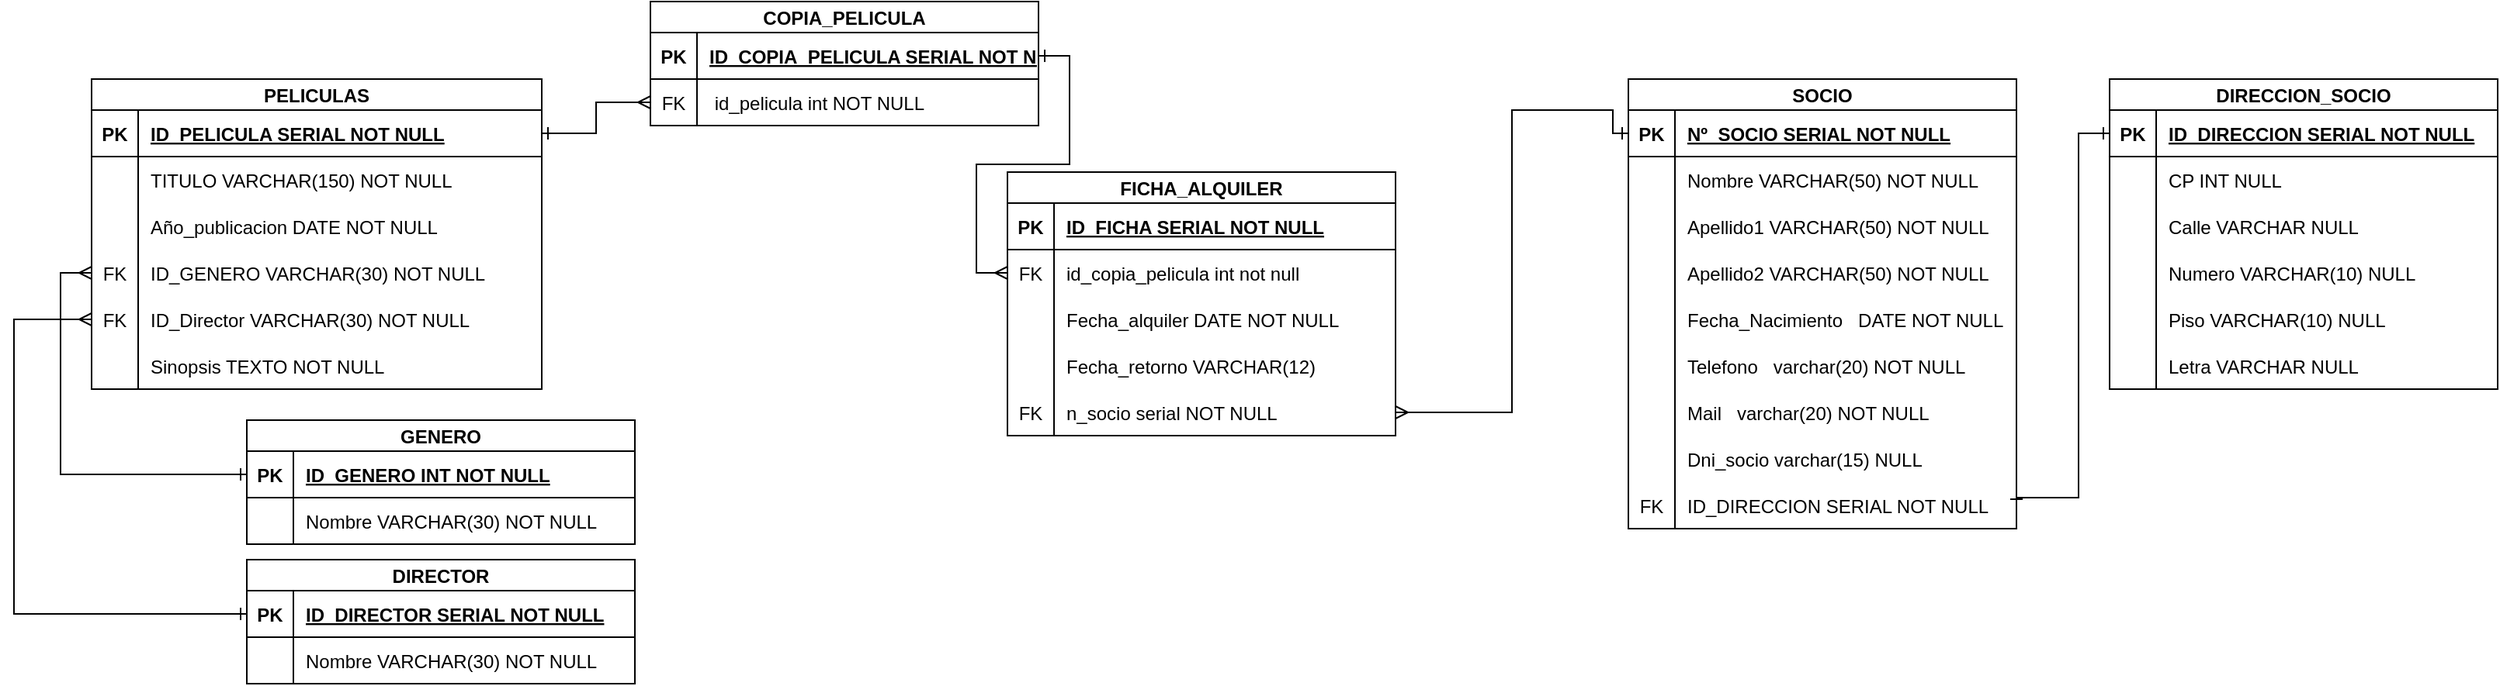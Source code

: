 <mxfile version="24.2.0" type="device">
  <diagram name="Página-1" id="nRKNhN-l7J-Yxzo5NDrR">
    <mxGraphModel dx="2585" dy="816" grid="1" gridSize="10" guides="1" tooltips="1" connect="1" arrows="1" fold="1" page="1" pageScale="1" pageWidth="827" pageHeight="1169" math="0" shadow="0">
      <root>
        <mxCell id="0" />
        <mxCell id="1" parent="0" />
        <mxCell id="-IZNyfN-gYyE6oGZiEiT-1" value="SOCIO" style="shape=table;startSize=20;container=1;collapsible=1;childLayout=tableLayout;fixedRows=1;rowLines=0;fontStyle=1;align=center;resizeLast=1;" parent="1" vertex="1">
          <mxGeometry x="280" y="170" width="250" height="290" as="geometry">
            <mxRectangle x="450" y="360" width="90" height="30" as="alternateBounds" />
          </mxGeometry>
        </mxCell>
        <mxCell id="-IZNyfN-gYyE6oGZiEiT-2" value="" style="shape=partialRectangle;collapsible=0;dropTarget=0;pointerEvents=0;fillColor=none;points=[[0,0.5],[1,0.5]];portConstraint=eastwest;top=0;left=0;right=0;bottom=1;" parent="-IZNyfN-gYyE6oGZiEiT-1" vertex="1">
          <mxGeometry y="20" width="250" height="30" as="geometry" />
        </mxCell>
        <mxCell id="-IZNyfN-gYyE6oGZiEiT-3" value="PK" style="shape=partialRectangle;overflow=hidden;connectable=0;fillColor=none;top=0;left=0;bottom=0;right=0;fontStyle=1;" parent="-IZNyfN-gYyE6oGZiEiT-2" vertex="1">
          <mxGeometry width="30" height="30" as="geometry">
            <mxRectangle width="30" height="30" as="alternateBounds" />
          </mxGeometry>
        </mxCell>
        <mxCell id="-IZNyfN-gYyE6oGZiEiT-4" value="Nº_SOCIO SERIAL NOT NULL" style="shape=partialRectangle;overflow=hidden;connectable=0;fillColor=none;top=0;left=0;bottom=0;right=0;align=left;spacingLeft=6;fontStyle=5;" parent="-IZNyfN-gYyE6oGZiEiT-2" vertex="1">
          <mxGeometry x="30" width="220" height="30" as="geometry">
            <mxRectangle width="220" height="30" as="alternateBounds" />
          </mxGeometry>
        </mxCell>
        <mxCell id="-IZNyfN-gYyE6oGZiEiT-5" value="" style="shape=partialRectangle;collapsible=0;dropTarget=0;pointerEvents=0;fillColor=none;points=[[0,0.5],[1,0.5]];portConstraint=eastwest;top=0;left=0;right=0;bottom=0;" parent="-IZNyfN-gYyE6oGZiEiT-1" vertex="1">
          <mxGeometry y="50" width="250" height="30" as="geometry" />
        </mxCell>
        <mxCell id="-IZNyfN-gYyE6oGZiEiT-6" value="" style="shape=partialRectangle;overflow=hidden;connectable=0;fillColor=none;top=0;left=0;bottom=0;right=0;" parent="-IZNyfN-gYyE6oGZiEiT-5" vertex="1">
          <mxGeometry width="30" height="30" as="geometry">
            <mxRectangle width="30" height="30" as="alternateBounds" />
          </mxGeometry>
        </mxCell>
        <mxCell id="-IZNyfN-gYyE6oGZiEiT-7" value="Nombre VARCHAR(50) NOT NULL" style="shape=partialRectangle;overflow=hidden;connectable=0;fillColor=none;top=0;left=0;bottom=0;right=0;align=left;spacingLeft=6;" parent="-IZNyfN-gYyE6oGZiEiT-5" vertex="1">
          <mxGeometry x="30" width="220" height="30" as="geometry">
            <mxRectangle width="220" height="30" as="alternateBounds" />
          </mxGeometry>
        </mxCell>
        <mxCell id="-IZNyfN-gYyE6oGZiEiT-30" value="" style="shape=partialRectangle;collapsible=0;dropTarget=0;pointerEvents=0;fillColor=none;points=[[0,0.5],[1,0.5]];portConstraint=eastwest;top=0;left=0;right=0;bottom=0;" parent="-IZNyfN-gYyE6oGZiEiT-1" vertex="1">
          <mxGeometry y="80" width="250" height="30" as="geometry" />
        </mxCell>
        <mxCell id="-IZNyfN-gYyE6oGZiEiT-31" value="" style="shape=partialRectangle;overflow=hidden;connectable=0;fillColor=none;top=0;left=0;bottom=0;right=0;" parent="-IZNyfN-gYyE6oGZiEiT-30" vertex="1">
          <mxGeometry width="30" height="30" as="geometry">
            <mxRectangle width="30" height="30" as="alternateBounds" />
          </mxGeometry>
        </mxCell>
        <mxCell id="-IZNyfN-gYyE6oGZiEiT-32" value="Apellido1 VARCHAR(50) NOT NULL" style="shape=partialRectangle;overflow=hidden;connectable=0;fillColor=none;top=0;left=0;bottom=0;right=0;align=left;spacingLeft=6;" parent="-IZNyfN-gYyE6oGZiEiT-30" vertex="1">
          <mxGeometry x="30" width="220" height="30" as="geometry">
            <mxRectangle width="220" height="30" as="alternateBounds" />
          </mxGeometry>
        </mxCell>
        <mxCell id="-IZNyfN-gYyE6oGZiEiT-34" value="" style="shape=partialRectangle;collapsible=0;dropTarget=0;pointerEvents=0;fillColor=none;points=[[0,0.5],[1,0.5]];portConstraint=eastwest;top=0;left=0;right=0;bottom=0;" parent="-IZNyfN-gYyE6oGZiEiT-1" vertex="1">
          <mxGeometry y="110" width="250" height="30" as="geometry" />
        </mxCell>
        <mxCell id="-IZNyfN-gYyE6oGZiEiT-35" value="" style="shape=partialRectangle;overflow=hidden;connectable=0;fillColor=none;top=0;left=0;bottom=0;right=0;" parent="-IZNyfN-gYyE6oGZiEiT-34" vertex="1">
          <mxGeometry width="30" height="30" as="geometry">
            <mxRectangle width="30" height="30" as="alternateBounds" />
          </mxGeometry>
        </mxCell>
        <mxCell id="-IZNyfN-gYyE6oGZiEiT-36" value="Apellido2 VARCHAR(50) NOT NULL" style="shape=partialRectangle;overflow=hidden;connectable=0;fillColor=none;top=0;left=0;bottom=0;right=0;align=left;spacingLeft=6;" parent="-IZNyfN-gYyE6oGZiEiT-34" vertex="1">
          <mxGeometry x="30" width="220" height="30" as="geometry">
            <mxRectangle width="220" height="30" as="alternateBounds" />
          </mxGeometry>
        </mxCell>
        <mxCell id="-IZNyfN-gYyE6oGZiEiT-37" value="" style="shape=partialRectangle;collapsible=0;dropTarget=0;pointerEvents=0;fillColor=none;points=[[0,0.5],[1,0.5]];portConstraint=eastwest;top=0;left=0;right=0;bottom=0;" parent="-IZNyfN-gYyE6oGZiEiT-1" vertex="1">
          <mxGeometry y="140" width="250" height="30" as="geometry" />
        </mxCell>
        <mxCell id="-IZNyfN-gYyE6oGZiEiT-38" value="" style="shape=partialRectangle;overflow=hidden;connectable=0;fillColor=none;top=0;left=0;bottom=0;right=0;" parent="-IZNyfN-gYyE6oGZiEiT-37" vertex="1">
          <mxGeometry width="30" height="30" as="geometry">
            <mxRectangle width="30" height="30" as="alternateBounds" />
          </mxGeometry>
        </mxCell>
        <mxCell id="-IZNyfN-gYyE6oGZiEiT-39" value="Fecha_Nacimiento   DATE NOT NULL" style="shape=partialRectangle;overflow=hidden;connectable=0;fillColor=none;top=0;left=0;bottom=0;right=0;align=left;spacingLeft=6;" parent="-IZNyfN-gYyE6oGZiEiT-37" vertex="1">
          <mxGeometry x="30" width="220" height="30" as="geometry">
            <mxRectangle width="220" height="30" as="alternateBounds" />
          </mxGeometry>
        </mxCell>
        <mxCell id="bHIFK69b-dQV7GvsasJ2-1" value="" style="shape=partialRectangle;collapsible=0;dropTarget=0;pointerEvents=0;fillColor=none;points=[[0,0.5],[1,0.5]];portConstraint=eastwest;top=0;left=0;right=0;bottom=0;" parent="-IZNyfN-gYyE6oGZiEiT-1" vertex="1">
          <mxGeometry y="170" width="250" height="30" as="geometry" />
        </mxCell>
        <mxCell id="bHIFK69b-dQV7GvsasJ2-2" value="" style="shape=partialRectangle;overflow=hidden;connectable=0;fillColor=none;top=0;left=0;bottom=0;right=0;" parent="bHIFK69b-dQV7GvsasJ2-1" vertex="1">
          <mxGeometry width="30" height="30" as="geometry">
            <mxRectangle width="30" height="30" as="alternateBounds" />
          </mxGeometry>
        </mxCell>
        <mxCell id="bHIFK69b-dQV7GvsasJ2-3" value="Telefono   varchar(20) NOT NULL" style="shape=partialRectangle;overflow=hidden;connectable=0;fillColor=none;top=0;left=0;bottom=0;right=0;align=left;spacingLeft=6;" parent="bHIFK69b-dQV7GvsasJ2-1" vertex="1">
          <mxGeometry x="30" width="220" height="30" as="geometry">
            <mxRectangle width="220" height="30" as="alternateBounds" />
          </mxGeometry>
        </mxCell>
        <mxCell id="bHIFK69b-dQV7GvsasJ2-4" value="" style="shape=partialRectangle;collapsible=0;dropTarget=0;pointerEvents=0;fillColor=none;points=[[0,0.5],[1,0.5]];portConstraint=eastwest;top=0;left=0;right=0;bottom=0;" parent="-IZNyfN-gYyE6oGZiEiT-1" vertex="1">
          <mxGeometry y="200" width="250" height="30" as="geometry" />
        </mxCell>
        <mxCell id="bHIFK69b-dQV7GvsasJ2-5" value="" style="shape=partialRectangle;overflow=hidden;connectable=0;fillColor=none;top=0;left=0;bottom=0;right=0;" parent="bHIFK69b-dQV7GvsasJ2-4" vertex="1">
          <mxGeometry width="30" height="30" as="geometry">
            <mxRectangle width="30" height="30" as="alternateBounds" />
          </mxGeometry>
        </mxCell>
        <mxCell id="bHIFK69b-dQV7GvsasJ2-6" value="Mail   varchar(20) NOT NULL" style="shape=partialRectangle;overflow=hidden;connectable=0;fillColor=none;top=0;left=0;bottom=0;right=0;align=left;spacingLeft=6;" parent="bHIFK69b-dQV7GvsasJ2-4" vertex="1">
          <mxGeometry x="30" width="220" height="30" as="geometry">
            <mxRectangle width="220" height="30" as="alternateBounds" />
          </mxGeometry>
        </mxCell>
        <mxCell id="-IZNyfN-gYyE6oGZiEiT-40" value="" style="shape=partialRectangle;collapsible=0;dropTarget=0;pointerEvents=0;fillColor=none;points=[[0,0.5],[1,0.5]];portConstraint=eastwest;top=0;left=0;right=0;bottom=0;" parent="-IZNyfN-gYyE6oGZiEiT-1" vertex="1">
          <mxGeometry y="230" width="250" height="30" as="geometry" />
        </mxCell>
        <mxCell id="-IZNyfN-gYyE6oGZiEiT-41" value="" style="shape=partialRectangle;overflow=hidden;connectable=0;fillColor=none;top=0;left=0;bottom=0;right=0;" parent="-IZNyfN-gYyE6oGZiEiT-40" vertex="1">
          <mxGeometry width="30" height="30" as="geometry">
            <mxRectangle width="30" height="30" as="alternateBounds" />
          </mxGeometry>
        </mxCell>
        <mxCell id="-IZNyfN-gYyE6oGZiEiT-42" value="Dni_socio varchar(15) NULL" style="shape=partialRectangle;overflow=hidden;connectable=0;fillColor=none;top=0;left=0;bottom=0;right=0;align=left;spacingLeft=6;" parent="-IZNyfN-gYyE6oGZiEiT-40" vertex="1">
          <mxGeometry x="30" width="220" height="30" as="geometry">
            <mxRectangle width="220" height="30" as="alternateBounds" />
          </mxGeometry>
        </mxCell>
        <mxCell id="-IZNyfN-gYyE6oGZiEiT-43" value="" style="shape=partialRectangle;collapsible=0;dropTarget=0;pointerEvents=0;fillColor=none;points=[[0,0.5],[1,0.5]];portConstraint=eastwest;top=0;left=0;right=0;bottom=0;" parent="-IZNyfN-gYyE6oGZiEiT-1" vertex="1">
          <mxGeometry y="260" width="250" height="30" as="geometry" />
        </mxCell>
        <mxCell id="-IZNyfN-gYyE6oGZiEiT-44" value="FK" style="shape=partialRectangle;overflow=hidden;connectable=0;fillColor=none;top=0;left=0;bottom=0;right=0;" parent="-IZNyfN-gYyE6oGZiEiT-43" vertex="1">
          <mxGeometry width="30" height="30" as="geometry">
            <mxRectangle width="30" height="30" as="alternateBounds" />
          </mxGeometry>
        </mxCell>
        <mxCell id="-IZNyfN-gYyE6oGZiEiT-45" value="ID_DIRECCION SERIAL NOT NULL" style="shape=partialRectangle;overflow=hidden;connectable=0;fillColor=none;top=0;left=0;bottom=0;right=0;align=left;spacingLeft=6;" parent="-IZNyfN-gYyE6oGZiEiT-43" vertex="1">
          <mxGeometry x="30" width="220" height="30" as="geometry">
            <mxRectangle width="220" height="30" as="alternateBounds" />
          </mxGeometry>
        </mxCell>
        <mxCell id="-IZNyfN-gYyE6oGZiEiT-9" value="PELICULAS" style="shape=table;startSize=20;container=1;collapsible=1;childLayout=tableLayout;fixedRows=1;rowLines=0;fontStyle=1;align=center;resizeLast=1;" parent="1" vertex="1">
          <mxGeometry x="-710" y="170" width="290" height="200" as="geometry">
            <mxRectangle x="450" y="360" width="90" height="30" as="alternateBounds" />
          </mxGeometry>
        </mxCell>
        <mxCell id="-IZNyfN-gYyE6oGZiEiT-10" value="" style="shape=partialRectangle;collapsible=0;dropTarget=0;pointerEvents=0;fillColor=none;points=[[0,0.5],[1,0.5]];portConstraint=eastwest;top=0;left=0;right=0;bottom=1;" parent="-IZNyfN-gYyE6oGZiEiT-9" vertex="1">
          <mxGeometry y="20" width="290" height="30" as="geometry" />
        </mxCell>
        <mxCell id="-IZNyfN-gYyE6oGZiEiT-11" value="PK" style="shape=partialRectangle;overflow=hidden;connectable=0;fillColor=none;top=0;left=0;bottom=0;right=0;fontStyle=1;" parent="-IZNyfN-gYyE6oGZiEiT-10" vertex="1">
          <mxGeometry width="30" height="30" as="geometry">
            <mxRectangle width="30" height="30" as="alternateBounds" />
          </mxGeometry>
        </mxCell>
        <mxCell id="-IZNyfN-gYyE6oGZiEiT-12" value="ID_PELICULA SERIAL NOT NULL" style="shape=partialRectangle;overflow=hidden;connectable=0;fillColor=none;top=0;left=0;bottom=0;right=0;align=left;spacingLeft=6;fontStyle=5;" parent="-IZNyfN-gYyE6oGZiEiT-10" vertex="1">
          <mxGeometry x="30" width="260" height="30" as="geometry">
            <mxRectangle width="260" height="30" as="alternateBounds" />
          </mxGeometry>
        </mxCell>
        <mxCell id="-IZNyfN-gYyE6oGZiEiT-13" value="" style="shape=partialRectangle;collapsible=0;dropTarget=0;pointerEvents=0;fillColor=none;points=[[0,0.5],[1,0.5]];portConstraint=eastwest;top=0;left=0;right=0;bottom=0;" parent="-IZNyfN-gYyE6oGZiEiT-9" vertex="1">
          <mxGeometry y="50" width="290" height="30" as="geometry" />
        </mxCell>
        <mxCell id="-IZNyfN-gYyE6oGZiEiT-14" value="" style="shape=partialRectangle;overflow=hidden;connectable=0;fillColor=none;top=0;left=0;bottom=0;right=0;" parent="-IZNyfN-gYyE6oGZiEiT-13" vertex="1">
          <mxGeometry width="30" height="30" as="geometry">
            <mxRectangle width="30" height="30" as="alternateBounds" />
          </mxGeometry>
        </mxCell>
        <mxCell id="-IZNyfN-gYyE6oGZiEiT-15" value="TITULO VARCHAR(150) NOT NULL" style="shape=partialRectangle;overflow=hidden;connectable=0;fillColor=none;top=0;left=0;bottom=0;right=0;align=left;spacingLeft=6;" parent="-IZNyfN-gYyE6oGZiEiT-13" vertex="1">
          <mxGeometry x="30" width="260" height="30" as="geometry">
            <mxRectangle width="260" height="30" as="alternateBounds" />
          </mxGeometry>
        </mxCell>
        <mxCell id="-IZNyfN-gYyE6oGZiEiT-75" value="" style="shape=partialRectangle;collapsible=0;dropTarget=0;pointerEvents=0;fillColor=none;points=[[0,0.5],[1,0.5]];portConstraint=eastwest;top=0;left=0;right=0;bottom=0;" parent="-IZNyfN-gYyE6oGZiEiT-9" vertex="1">
          <mxGeometry y="80" width="290" height="30" as="geometry" />
        </mxCell>
        <mxCell id="-IZNyfN-gYyE6oGZiEiT-76" value="" style="shape=partialRectangle;overflow=hidden;connectable=0;fillColor=none;top=0;left=0;bottom=0;right=0;" parent="-IZNyfN-gYyE6oGZiEiT-75" vertex="1">
          <mxGeometry width="30" height="30" as="geometry">
            <mxRectangle width="30" height="30" as="alternateBounds" />
          </mxGeometry>
        </mxCell>
        <mxCell id="-IZNyfN-gYyE6oGZiEiT-77" value="Año_publicacion DATE NOT NULL" style="shape=partialRectangle;overflow=hidden;connectable=0;fillColor=none;top=0;left=0;bottom=0;right=0;align=left;spacingLeft=6;" parent="-IZNyfN-gYyE6oGZiEiT-75" vertex="1">
          <mxGeometry x="30" width="260" height="30" as="geometry">
            <mxRectangle width="260" height="30" as="alternateBounds" />
          </mxGeometry>
        </mxCell>
        <mxCell id="-IZNyfN-gYyE6oGZiEiT-78" value="" style="shape=partialRectangle;collapsible=0;dropTarget=0;pointerEvents=0;fillColor=none;points=[[0,0.5],[1,0.5]];portConstraint=eastwest;top=0;left=0;right=0;bottom=0;" parent="-IZNyfN-gYyE6oGZiEiT-9" vertex="1">
          <mxGeometry y="110" width="290" height="30" as="geometry" />
        </mxCell>
        <mxCell id="-IZNyfN-gYyE6oGZiEiT-79" value="FK" style="shape=partialRectangle;overflow=hidden;connectable=0;fillColor=none;top=0;left=0;bottom=0;right=0;" parent="-IZNyfN-gYyE6oGZiEiT-78" vertex="1">
          <mxGeometry width="30" height="30" as="geometry">
            <mxRectangle width="30" height="30" as="alternateBounds" />
          </mxGeometry>
        </mxCell>
        <mxCell id="-IZNyfN-gYyE6oGZiEiT-80" value="ID_GENERO VARCHAR(30) NOT NULL" style="shape=partialRectangle;overflow=hidden;connectable=0;fillColor=none;top=0;left=0;bottom=0;right=0;align=left;spacingLeft=6;" parent="-IZNyfN-gYyE6oGZiEiT-78" vertex="1">
          <mxGeometry x="30" width="260" height="30" as="geometry">
            <mxRectangle width="260" height="30" as="alternateBounds" />
          </mxGeometry>
        </mxCell>
        <mxCell id="-IZNyfN-gYyE6oGZiEiT-81" value="" style="shape=partialRectangle;collapsible=0;dropTarget=0;pointerEvents=0;fillColor=none;points=[[0,0.5],[1,0.5]];portConstraint=eastwest;top=0;left=0;right=0;bottom=0;" parent="-IZNyfN-gYyE6oGZiEiT-9" vertex="1">
          <mxGeometry y="140" width="290" height="30" as="geometry" />
        </mxCell>
        <mxCell id="-IZNyfN-gYyE6oGZiEiT-82" value="FK" style="shape=partialRectangle;overflow=hidden;connectable=0;fillColor=none;top=0;left=0;bottom=0;right=0;" parent="-IZNyfN-gYyE6oGZiEiT-81" vertex="1">
          <mxGeometry width="30" height="30" as="geometry">
            <mxRectangle width="30" height="30" as="alternateBounds" />
          </mxGeometry>
        </mxCell>
        <mxCell id="-IZNyfN-gYyE6oGZiEiT-83" value="ID_Director VARCHAR(30) NOT NULL" style="shape=partialRectangle;overflow=hidden;connectable=0;fillColor=none;top=0;left=0;bottom=0;right=0;align=left;spacingLeft=6;" parent="-IZNyfN-gYyE6oGZiEiT-81" vertex="1">
          <mxGeometry x="30" width="260" height="30" as="geometry">
            <mxRectangle width="260" height="30" as="alternateBounds" />
          </mxGeometry>
        </mxCell>
        <mxCell id="-IZNyfN-gYyE6oGZiEiT-84" value="" style="shape=partialRectangle;collapsible=0;dropTarget=0;pointerEvents=0;fillColor=none;points=[[0,0.5],[1,0.5]];portConstraint=eastwest;top=0;left=0;right=0;bottom=0;" parent="-IZNyfN-gYyE6oGZiEiT-9" vertex="1">
          <mxGeometry y="170" width="290" height="30" as="geometry" />
        </mxCell>
        <mxCell id="-IZNyfN-gYyE6oGZiEiT-85" value="" style="shape=partialRectangle;overflow=hidden;connectable=0;fillColor=none;top=0;left=0;bottom=0;right=0;" parent="-IZNyfN-gYyE6oGZiEiT-84" vertex="1">
          <mxGeometry width="30" height="30" as="geometry">
            <mxRectangle width="30" height="30" as="alternateBounds" />
          </mxGeometry>
        </mxCell>
        <mxCell id="-IZNyfN-gYyE6oGZiEiT-86" value="Sinopsis TEXTO NOT NULL" style="shape=partialRectangle;overflow=hidden;connectable=0;fillColor=none;top=0;left=0;bottom=0;right=0;align=left;spacingLeft=6;" parent="-IZNyfN-gYyE6oGZiEiT-84" vertex="1">
          <mxGeometry x="30" width="260" height="30" as="geometry">
            <mxRectangle width="260" height="30" as="alternateBounds" />
          </mxGeometry>
        </mxCell>
        <mxCell id="-IZNyfN-gYyE6oGZiEiT-16" value="FICHA_ALQUILER" style="shape=table;startSize=20;container=1;collapsible=1;childLayout=tableLayout;fixedRows=1;rowLines=0;fontStyle=1;align=center;resizeLast=1;" parent="1" vertex="1">
          <mxGeometry x="-120" y="230" width="250" height="170" as="geometry">
            <mxRectangle x="450" y="360" width="90" height="30" as="alternateBounds" />
          </mxGeometry>
        </mxCell>
        <mxCell id="-IZNyfN-gYyE6oGZiEiT-17" value="" style="shape=partialRectangle;collapsible=0;dropTarget=0;pointerEvents=0;fillColor=none;points=[[0,0.5],[1,0.5]];portConstraint=eastwest;top=0;left=0;right=0;bottom=1;" parent="-IZNyfN-gYyE6oGZiEiT-16" vertex="1">
          <mxGeometry y="20" width="250" height="30" as="geometry" />
        </mxCell>
        <mxCell id="-IZNyfN-gYyE6oGZiEiT-18" value="PK" style="shape=partialRectangle;overflow=hidden;connectable=0;fillColor=none;top=0;left=0;bottom=0;right=0;fontStyle=1;" parent="-IZNyfN-gYyE6oGZiEiT-17" vertex="1">
          <mxGeometry width="30" height="30" as="geometry">
            <mxRectangle width="30" height="30" as="alternateBounds" />
          </mxGeometry>
        </mxCell>
        <mxCell id="-IZNyfN-gYyE6oGZiEiT-19" value="ID_FICHA SERIAL NOT NULL" style="shape=partialRectangle;overflow=hidden;connectable=0;fillColor=none;top=0;left=0;bottom=0;right=0;align=left;spacingLeft=6;fontStyle=5;" parent="-IZNyfN-gYyE6oGZiEiT-17" vertex="1">
          <mxGeometry x="30" width="220" height="30" as="geometry">
            <mxRectangle width="220" height="30" as="alternateBounds" />
          </mxGeometry>
        </mxCell>
        <mxCell id="-IZNyfN-gYyE6oGZiEiT-20" value="" style="shape=partialRectangle;collapsible=0;dropTarget=0;pointerEvents=0;fillColor=none;points=[[0,0.5],[1,0.5]];portConstraint=eastwest;top=0;left=0;right=0;bottom=0;" parent="-IZNyfN-gYyE6oGZiEiT-16" vertex="1">
          <mxGeometry y="50" width="250" height="30" as="geometry" />
        </mxCell>
        <mxCell id="-IZNyfN-gYyE6oGZiEiT-21" value="FK" style="shape=partialRectangle;overflow=hidden;connectable=0;fillColor=none;top=0;left=0;bottom=0;right=0;" parent="-IZNyfN-gYyE6oGZiEiT-20" vertex="1">
          <mxGeometry width="30" height="30" as="geometry">
            <mxRectangle width="30" height="30" as="alternateBounds" />
          </mxGeometry>
        </mxCell>
        <mxCell id="-IZNyfN-gYyE6oGZiEiT-22" value="id_copia_pelicula int not null" style="shape=partialRectangle;overflow=hidden;connectable=0;fillColor=none;top=0;left=0;bottom=0;right=0;align=left;spacingLeft=6;" parent="-IZNyfN-gYyE6oGZiEiT-20" vertex="1">
          <mxGeometry x="30" width="220" height="30" as="geometry">
            <mxRectangle width="220" height="30" as="alternateBounds" />
          </mxGeometry>
        </mxCell>
        <mxCell id="-IZNyfN-gYyE6oGZiEiT-117" value="" style="shape=partialRectangle;collapsible=0;dropTarget=0;pointerEvents=0;fillColor=none;points=[[0,0.5],[1,0.5]];portConstraint=eastwest;top=0;left=0;right=0;bottom=0;" parent="-IZNyfN-gYyE6oGZiEiT-16" vertex="1">
          <mxGeometry y="80" width="250" height="30" as="geometry" />
        </mxCell>
        <mxCell id="-IZNyfN-gYyE6oGZiEiT-118" value="" style="shape=partialRectangle;overflow=hidden;connectable=0;fillColor=none;top=0;left=0;bottom=0;right=0;" parent="-IZNyfN-gYyE6oGZiEiT-117" vertex="1">
          <mxGeometry width="30" height="30" as="geometry">
            <mxRectangle width="30" height="30" as="alternateBounds" />
          </mxGeometry>
        </mxCell>
        <mxCell id="-IZNyfN-gYyE6oGZiEiT-119" value="Fecha_alquiler DATE NOT NULL" style="shape=partialRectangle;overflow=hidden;connectable=0;fillColor=none;top=0;left=0;bottom=0;right=0;align=left;spacingLeft=6;" parent="-IZNyfN-gYyE6oGZiEiT-117" vertex="1">
          <mxGeometry x="30" width="220" height="30" as="geometry">
            <mxRectangle width="220" height="30" as="alternateBounds" />
          </mxGeometry>
        </mxCell>
        <mxCell id="-IZNyfN-gYyE6oGZiEiT-120" value="" style="shape=partialRectangle;collapsible=0;dropTarget=0;pointerEvents=0;fillColor=none;points=[[0,0.5],[1,0.5]];portConstraint=eastwest;top=0;left=0;right=0;bottom=0;" parent="-IZNyfN-gYyE6oGZiEiT-16" vertex="1">
          <mxGeometry y="110" width="250" height="30" as="geometry" />
        </mxCell>
        <mxCell id="-IZNyfN-gYyE6oGZiEiT-121" value="" style="shape=partialRectangle;overflow=hidden;connectable=0;fillColor=none;top=0;left=0;bottom=0;right=0;" parent="-IZNyfN-gYyE6oGZiEiT-120" vertex="1">
          <mxGeometry width="30" height="30" as="geometry">
            <mxRectangle width="30" height="30" as="alternateBounds" />
          </mxGeometry>
        </mxCell>
        <mxCell id="-IZNyfN-gYyE6oGZiEiT-122" value="Fecha_retorno VARCHAR(12)" style="shape=partialRectangle;overflow=hidden;connectable=0;fillColor=none;top=0;left=0;bottom=0;right=0;align=left;spacingLeft=6;" parent="-IZNyfN-gYyE6oGZiEiT-120" vertex="1">
          <mxGeometry x="30" width="220" height="30" as="geometry">
            <mxRectangle width="220" height="30" as="alternateBounds" />
          </mxGeometry>
        </mxCell>
        <mxCell id="-IZNyfN-gYyE6oGZiEiT-138" value="" style="shape=partialRectangle;collapsible=0;dropTarget=0;pointerEvents=0;fillColor=none;points=[[0,0.5],[1,0.5]];portConstraint=eastwest;top=0;left=0;right=0;bottom=0;" parent="-IZNyfN-gYyE6oGZiEiT-16" vertex="1">
          <mxGeometry y="140" width="250" height="30" as="geometry" />
        </mxCell>
        <mxCell id="-IZNyfN-gYyE6oGZiEiT-139" value="FK" style="shape=partialRectangle;overflow=hidden;connectable=0;fillColor=none;top=0;left=0;bottom=0;right=0;" parent="-IZNyfN-gYyE6oGZiEiT-138" vertex="1">
          <mxGeometry width="30" height="30" as="geometry">
            <mxRectangle width="30" height="30" as="alternateBounds" />
          </mxGeometry>
        </mxCell>
        <mxCell id="-IZNyfN-gYyE6oGZiEiT-140" value="n_socio serial NOT NULL" style="shape=partialRectangle;overflow=hidden;connectable=0;fillColor=none;top=0;left=0;bottom=0;right=0;align=left;spacingLeft=6;" parent="-IZNyfN-gYyE6oGZiEiT-138" vertex="1">
          <mxGeometry x="30" width="220" height="30" as="geometry">
            <mxRectangle width="220" height="30" as="alternateBounds" />
          </mxGeometry>
        </mxCell>
        <mxCell id="-IZNyfN-gYyE6oGZiEiT-46" value="DIRECCION_SOCIO" style="shape=table;startSize=20;container=1;collapsible=1;childLayout=tableLayout;fixedRows=1;rowLines=0;fontStyle=1;align=center;resizeLast=1;" parent="1" vertex="1">
          <mxGeometry x="590" y="170" width="250" height="200" as="geometry">
            <mxRectangle x="450" y="360" width="90" height="30" as="alternateBounds" />
          </mxGeometry>
        </mxCell>
        <mxCell id="-IZNyfN-gYyE6oGZiEiT-47" value="" style="shape=partialRectangle;collapsible=0;dropTarget=0;pointerEvents=0;fillColor=none;points=[[0,0.5],[1,0.5]];portConstraint=eastwest;top=0;left=0;right=0;bottom=1;" parent="-IZNyfN-gYyE6oGZiEiT-46" vertex="1">
          <mxGeometry y="20" width="250" height="30" as="geometry" />
        </mxCell>
        <mxCell id="-IZNyfN-gYyE6oGZiEiT-48" value="PK" style="shape=partialRectangle;overflow=hidden;connectable=0;fillColor=none;top=0;left=0;bottom=0;right=0;fontStyle=1;" parent="-IZNyfN-gYyE6oGZiEiT-47" vertex="1">
          <mxGeometry width="30" height="30" as="geometry">
            <mxRectangle width="30" height="30" as="alternateBounds" />
          </mxGeometry>
        </mxCell>
        <mxCell id="-IZNyfN-gYyE6oGZiEiT-49" value="ID_DIRECCION SERIAL NOT NULL" style="shape=partialRectangle;overflow=hidden;connectable=0;fillColor=none;top=0;left=0;bottom=0;right=0;align=left;spacingLeft=6;fontStyle=5;" parent="-IZNyfN-gYyE6oGZiEiT-47" vertex="1">
          <mxGeometry x="30" width="220" height="30" as="geometry">
            <mxRectangle width="220" height="30" as="alternateBounds" />
          </mxGeometry>
        </mxCell>
        <mxCell id="-IZNyfN-gYyE6oGZiEiT-50" value="" style="shape=partialRectangle;collapsible=0;dropTarget=0;pointerEvents=0;fillColor=none;points=[[0,0.5],[1,0.5]];portConstraint=eastwest;top=0;left=0;right=0;bottom=0;" parent="-IZNyfN-gYyE6oGZiEiT-46" vertex="1">
          <mxGeometry y="50" width="250" height="30" as="geometry" />
        </mxCell>
        <mxCell id="-IZNyfN-gYyE6oGZiEiT-51" value="" style="shape=partialRectangle;overflow=hidden;connectable=0;fillColor=none;top=0;left=0;bottom=0;right=0;" parent="-IZNyfN-gYyE6oGZiEiT-50" vertex="1">
          <mxGeometry width="30" height="30" as="geometry">
            <mxRectangle width="30" height="30" as="alternateBounds" />
          </mxGeometry>
        </mxCell>
        <mxCell id="-IZNyfN-gYyE6oGZiEiT-52" value="CP INT NULL" style="shape=partialRectangle;overflow=hidden;connectable=0;fillColor=none;top=0;left=0;bottom=0;right=0;align=left;spacingLeft=6;" parent="-IZNyfN-gYyE6oGZiEiT-50" vertex="1">
          <mxGeometry x="30" width="220" height="30" as="geometry">
            <mxRectangle width="220" height="30" as="alternateBounds" />
          </mxGeometry>
        </mxCell>
        <mxCell id="-IZNyfN-gYyE6oGZiEiT-53" value="" style="shape=partialRectangle;collapsible=0;dropTarget=0;pointerEvents=0;fillColor=none;points=[[0,0.5],[1,0.5]];portConstraint=eastwest;top=0;left=0;right=0;bottom=0;" parent="-IZNyfN-gYyE6oGZiEiT-46" vertex="1">
          <mxGeometry y="80" width="250" height="30" as="geometry" />
        </mxCell>
        <mxCell id="-IZNyfN-gYyE6oGZiEiT-54" value="" style="shape=partialRectangle;overflow=hidden;connectable=0;fillColor=none;top=0;left=0;bottom=0;right=0;" parent="-IZNyfN-gYyE6oGZiEiT-53" vertex="1">
          <mxGeometry width="30" height="30" as="geometry">
            <mxRectangle width="30" height="30" as="alternateBounds" />
          </mxGeometry>
        </mxCell>
        <mxCell id="-IZNyfN-gYyE6oGZiEiT-55" value="Calle VARCHAR NULL" style="shape=partialRectangle;overflow=hidden;connectable=0;fillColor=none;top=0;left=0;bottom=0;right=0;align=left;spacingLeft=6;" parent="-IZNyfN-gYyE6oGZiEiT-53" vertex="1">
          <mxGeometry x="30" width="220" height="30" as="geometry">
            <mxRectangle width="220" height="30" as="alternateBounds" />
          </mxGeometry>
        </mxCell>
        <mxCell id="-IZNyfN-gYyE6oGZiEiT-56" value="" style="shape=partialRectangle;collapsible=0;dropTarget=0;pointerEvents=0;fillColor=none;points=[[0,0.5],[1,0.5]];portConstraint=eastwest;top=0;left=0;right=0;bottom=0;" parent="-IZNyfN-gYyE6oGZiEiT-46" vertex="1">
          <mxGeometry y="110" width="250" height="30" as="geometry" />
        </mxCell>
        <mxCell id="-IZNyfN-gYyE6oGZiEiT-57" value="" style="shape=partialRectangle;overflow=hidden;connectable=0;fillColor=none;top=0;left=0;bottom=0;right=0;" parent="-IZNyfN-gYyE6oGZiEiT-56" vertex="1">
          <mxGeometry width="30" height="30" as="geometry">
            <mxRectangle width="30" height="30" as="alternateBounds" />
          </mxGeometry>
        </mxCell>
        <mxCell id="-IZNyfN-gYyE6oGZiEiT-58" value="Numero VARCHAR(10) NULL" style="shape=partialRectangle;overflow=hidden;connectable=0;fillColor=none;top=0;left=0;bottom=0;right=0;align=left;spacingLeft=6;" parent="-IZNyfN-gYyE6oGZiEiT-56" vertex="1">
          <mxGeometry x="30" width="220" height="30" as="geometry">
            <mxRectangle width="220" height="30" as="alternateBounds" />
          </mxGeometry>
        </mxCell>
        <mxCell id="-IZNyfN-gYyE6oGZiEiT-59" value="" style="shape=partialRectangle;collapsible=0;dropTarget=0;pointerEvents=0;fillColor=none;points=[[0,0.5],[1,0.5]];portConstraint=eastwest;top=0;left=0;right=0;bottom=0;" parent="-IZNyfN-gYyE6oGZiEiT-46" vertex="1">
          <mxGeometry y="140" width="250" height="30" as="geometry" />
        </mxCell>
        <mxCell id="-IZNyfN-gYyE6oGZiEiT-60" value="" style="shape=partialRectangle;overflow=hidden;connectable=0;fillColor=none;top=0;left=0;bottom=0;right=0;" parent="-IZNyfN-gYyE6oGZiEiT-59" vertex="1">
          <mxGeometry width="30" height="30" as="geometry">
            <mxRectangle width="30" height="30" as="alternateBounds" />
          </mxGeometry>
        </mxCell>
        <mxCell id="-IZNyfN-gYyE6oGZiEiT-61" value="Piso VARCHAR(10) NULL" style="shape=partialRectangle;overflow=hidden;connectable=0;fillColor=none;top=0;left=0;bottom=0;right=0;align=left;spacingLeft=6;" parent="-IZNyfN-gYyE6oGZiEiT-59" vertex="1">
          <mxGeometry x="30" width="220" height="30" as="geometry">
            <mxRectangle width="220" height="30" as="alternateBounds" />
          </mxGeometry>
        </mxCell>
        <mxCell id="bHIFK69b-dQV7GvsasJ2-14" value="" style="shape=partialRectangle;collapsible=0;dropTarget=0;pointerEvents=0;fillColor=none;points=[[0,0.5],[1,0.5]];portConstraint=eastwest;top=0;left=0;right=0;bottom=0;" parent="-IZNyfN-gYyE6oGZiEiT-46" vertex="1">
          <mxGeometry y="170" width="250" height="30" as="geometry" />
        </mxCell>
        <mxCell id="bHIFK69b-dQV7GvsasJ2-15" value="" style="shape=partialRectangle;overflow=hidden;connectable=0;fillColor=none;top=0;left=0;bottom=0;right=0;" parent="bHIFK69b-dQV7GvsasJ2-14" vertex="1">
          <mxGeometry width="30" height="30" as="geometry">
            <mxRectangle width="30" height="30" as="alternateBounds" />
          </mxGeometry>
        </mxCell>
        <mxCell id="bHIFK69b-dQV7GvsasJ2-16" value="Letra VARCHAR NULL" style="shape=partialRectangle;overflow=hidden;connectable=0;fillColor=none;top=0;left=0;bottom=0;right=0;align=left;spacingLeft=6;" parent="bHIFK69b-dQV7GvsasJ2-14" vertex="1">
          <mxGeometry x="30" width="220" height="30" as="geometry">
            <mxRectangle width="220" height="30" as="alternateBounds" />
          </mxGeometry>
        </mxCell>
        <mxCell id="-IZNyfN-gYyE6oGZiEiT-87" value="GENERO" style="shape=table;startSize=20;container=1;collapsible=1;childLayout=tableLayout;fixedRows=1;rowLines=0;fontStyle=1;align=center;resizeLast=1;" parent="1" vertex="1">
          <mxGeometry x="-610" y="390" width="250" height="80" as="geometry">
            <mxRectangle x="450" y="360" width="90" height="30" as="alternateBounds" />
          </mxGeometry>
        </mxCell>
        <mxCell id="-IZNyfN-gYyE6oGZiEiT-88" value="" style="shape=partialRectangle;collapsible=0;dropTarget=0;pointerEvents=0;fillColor=none;points=[[0,0.5],[1,0.5]];portConstraint=eastwest;top=0;left=0;right=0;bottom=1;" parent="-IZNyfN-gYyE6oGZiEiT-87" vertex="1">
          <mxGeometry y="20" width="250" height="30" as="geometry" />
        </mxCell>
        <mxCell id="-IZNyfN-gYyE6oGZiEiT-89" value="PK" style="shape=partialRectangle;overflow=hidden;connectable=0;fillColor=none;top=0;left=0;bottom=0;right=0;fontStyle=1;" parent="-IZNyfN-gYyE6oGZiEiT-88" vertex="1">
          <mxGeometry width="30" height="30" as="geometry">
            <mxRectangle width="30" height="30" as="alternateBounds" />
          </mxGeometry>
        </mxCell>
        <mxCell id="-IZNyfN-gYyE6oGZiEiT-90" value="ID_GENERO INT NOT NULL" style="shape=partialRectangle;overflow=hidden;connectable=0;fillColor=none;top=0;left=0;bottom=0;right=0;align=left;spacingLeft=6;fontStyle=5;" parent="-IZNyfN-gYyE6oGZiEiT-88" vertex="1">
          <mxGeometry x="30" width="220" height="30" as="geometry">
            <mxRectangle width="220" height="30" as="alternateBounds" />
          </mxGeometry>
        </mxCell>
        <mxCell id="-IZNyfN-gYyE6oGZiEiT-91" value="" style="shape=partialRectangle;collapsible=0;dropTarget=0;pointerEvents=0;fillColor=none;points=[[0,0.5],[1,0.5]];portConstraint=eastwest;top=0;left=0;right=0;bottom=0;" parent="-IZNyfN-gYyE6oGZiEiT-87" vertex="1">
          <mxGeometry y="50" width="250" height="30" as="geometry" />
        </mxCell>
        <mxCell id="-IZNyfN-gYyE6oGZiEiT-92" value="" style="shape=partialRectangle;overflow=hidden;connectable=0;fillColor=none;top=0;left=0;bottom=0;right=0;" parent="-IZNyfN-gYyE6oGZiEiT-91" vertex="1">
          <mxGeometry width="30" height="30" as="geometry">
            <mxRectangle width="30" height="30" as="alternateBounds" />
          </mxGeometry>
        </mxCell>
        <mxCell id="-IZNyfN-gYyE6oGZiEiT-93" value="Nombre VARCHAR(30) NOT NULL" style="shape=partialRectangle;overflow=hidden;connectable=0;fillColor=none;top=0;left=0;bottom=0;right=0;align=left;spacingLeft=6;" parent="-IZNyfN-gYyE6oGZiEiT-91" vertex="1">
          <mxGeometry x="30" width="220" height="30" as="geometry">
            <mxRectangle width="220" height="30" as="alternateBounds" />
          </mxGeometry>
        </mxCell>
        <mxCell id="-IZNyfN-gYyE6oGZiEiT-94" style="edgeStyle=orthogonalEdgeStyle;rounded=0;orthogonalLoop=1;jettySize=auto;html=1;exitX=0;exitY=0.5;exitDx=0;exitDy=0;entryX=0;entryY=0.5;entryDx=0;entryDy=0;startArrow=ERone;startFill=0;endArrow=ERmany;endFill=0;" parent="1" source="-IZNyfN-gYyE6oGZiEiT-88" target="-IZNyfN-gYyE6oGZiEiT-78" edge="1">
          <mxGeometry relative="1" as="geometry" />
        </mxCell>
        <mxCell id="-IZNyfN-gYyE6oGZiEiT-108" value="DIRECTOR" style="shape=table;startSize=20;container=1;collapsible=1;childLayout=tableLayout;fixedRows=1;rowLines=0;fontStyle=1;align=center;resizeLast=1;" parent="1" vertex="1">
          <mxGeometry x="-610" y="480" width="250" height="80" as="geometry">
            <mxRectangle x="450" y="360" width="90" height="30" as="alternateBounds" />
          </mxGeometry>
        </mxCell>
        <mxCell id="-IZNyfN-gYyE6oGZiEiT-109" value="" style="shape=partialRectangle;collapsible=0;dropTarget=0;pointerEvents=0;fillColor=none;points=[[0,0.5],[1,0.5]];portConstraint=eastwest;top=0;left=0;right=0;bottom=1;" parent="-IZNyfN-gYyE6oGZiEiT-108" vertex="1">
          <mxGeometry y="20" width="250" height="30" as="geometry" />
        </mxCell>
        <mxCell id="-IZNyfN-gYyE6oGZiEiT-110" value="PK" style="shape=partialRectangle;overflow=hidden;connectable=0;fillColor=none;top=0;left=0;bottom=0;right=0;fontStyle=1;" parent="-IZNyfN-gYyE6oGZiEiT-109" vertex="1">
          <mxGeometry width="30" height="30" as="geometry">
            <mxRectangle width="30" height="30" as="alternateBounds" />
          </mxGeometry>
        </mxCell>
        <mxCell id="-IZNyfN-gYyE6oGZiEiT-111" value="ID_DIRECTOR SERIAL NOT NULL" style="shape=partialRectangle;overflow=hidden;connectable=0;fillColor=none;top=0;left=0;bottom=0;right=0;align=left;spacingLeft=6;fontStyle=5;" parent="-IZNyfN-gYyE6oGZiEiT-109" vertex="1">
          <mxGeometry x="30" width="220" height="30" as="geometry">
            <mxRectangle width="220" height="30" as="alternateBounds" />
          </mxGeometry>
        </mxCell>
        <mxCell id="-IZNyfN-gYyE6oGZiEiT-112" value="" style="shape=partialRectangle;collapsible=0;dropTarget=0;pointerEvents=0;fillColor=none;points=[[0,0.5],[1,0.5]];portConstraint=eastwest;top=0;left=0;right=0;bottom=0;" parent="-IZNyfN-gYyE6oGZiEiT-108" vertex="1">
          <mxGeometry y="50" width="250" height="30" as="geometry" />
        </mxCell>
        <mxCell id="-IZNyfN-gYyE6oGZiEiT-113" value="" style="shape=partialRectangle;overflow=hidden;connectable=0;fillColor=none;top=0;left=0;bottom=0;right=0;" parent="-IZNyfN-gYyE6oGZiEiT-112" vertex="1">
          <mxGeometry width="30" height="30" as="geometry">
            <mxRectangle width="30" height="30" as="alternateBounds" />
          </mxGeometry>
        </mxCell>
        <mxCell id="-IZNyfN-gYyE6oGZiEiT-114" value="Nombre VARCHAR(30) NOT NULL" style="shape=partialRectangle;overflow=hidden;connectable=0;fillColor=none;top=0;left=0;bottom=0;right=0;align=left;spacingLeft=6;" parent="-IZNyfN-gYyE6oGZiEiT-112" vertex="1">
          <mxGeometry x="30" width="220" height="30" as="geometry">
            <mxRectangle width="220" height="30" as="alternateBounds" />
          </mxGeometry>
        </mxCell>
        <mxCell id="-IZNyfN-gYyE6oGZiEiT-141" style="edgeStyle=orthogonalEdgeStyle;rounded=0;orthogonalLoop=1;jettySize=auto;html=1;exitX=0;exitY=0.5;exitDx=0;exitDy=0;entryX=1;entryY=0.5;entryDx=0;entryDy=0;startArrow=ERone;startFill=0;endArrow=ERmany;endFill=0;" parent="1" source="-IZNyfN-gYyE6oGZiEiT-2" target="-IZNyfN-gYyE6oGZiEiT-138" edge="1">
          <mxGeometry relative="1" as="geometry">
            <Array as="points">
              <mxPoint x="270" y="205" />
              <mxPoint x="270" y="190" />
              <mxPoint x="205" y="190" />
              <mxPoint x="205" y="385" />
            </Array>
          </mxGeometry>
        </mxCell>
        <mxCell id="-IZNyfN-gYyE6oGZiEiT-143" style="edgeStyle=orthogonalEdgeStyle;rounded=0;orthogonalLoop=1;jettySize=auto;html=1;exitX=0;exitY=0.5;exitDx=0;exitDy=0;entryX=1;entryY=0.5;entryDx=0;entryDy=0;startArrow=ERone;startFill=0;endArrow=ERone;endFill=0;" parent="1" source="-IZNyfN-gYyE6oGZiEiT-47" target="-IZNyfN-gYyE6oGZiEiT-43" edge="1">
          <mxGeometry relative="1" as="geometry">
            <Array as="points">
              <mxPoint x="570" y="205" />
              <mxPoint x="570" y="440" />
              <mxPoint x="530" y="440" />
            </Array>
          </mxGeometry>
        </mxCell>
        <mxCell id="nyd9pzHj_dF0G22CtRxh-4" style="edgeStyle=orthogonalEdgeStyle;rounded=0;orthogonalLoop=1;jettySize=auto;html=1;exitX=0;exitY=0.5;exitDx=0;exitDy=0;entryX=0;entryY=0.5;entryDx=0;entryDy=0;startArrow=ERone;startFill=0;endArrow=ERmany;endFill=0;" parent="1" source="-IZNyfN-gYyE6oGZiEiT-109" target="-IZNyfN-gYyE6oGZiEiT-81" edge="1">
          <mxGeometry relative="1" as="geometry">
            <Array as="points">
              <mxPoint x="-760" y="515" />
              <mxPoint x="-760" y="325" />
            </Array>
          </mxGeometry>
        </mxCell>
        <mxCell id="nyd9pzHj_dF0G22CtRxh-5" style="edgeStyle=orthogonalEdgeStyle;rounded=0;orthogonalLoop=1;jettySize=auto;html=1;exitX=1;exitY=0.5;exitDx=0;exitDy=0;entryX=0;entryY=0.5;entryDx=0;entryDy=0;startArrow=ERone;startFill=0;endArrow=ERmany;endFill=0;strokeColor=default;" parent="1" source="-IZNyfN-gYyE6oGZiEiT-10" target="y1uWa2s9QcNbQGIY7b4h-5" edge="1">
          <mxGeometry relative="1" as="geometry" />
        </mxCell>
        <mxCell id="y1uWa2s9QcNbQGIY7b4h-1" value="COPIA_PELICULA" style="shape=table;startSize=20;container=1;collapsible=1;childLayout=tableLayout;fixedRows=1;rowLines=0;fontStyle=1;align=center;resizeLast=1;" vertex="1" parent="1">
          <mxGeometry x="-350" y="120" width="250" height="80" as="geometry">
            <mxRectangle x="450" y="360" width="90" height="30" as="alternateBounds" />
          </mxGeometry>
        </mxCell>
        <mxCell id="y1uWa2s9QcNbQGIY7b4h-2" value="" style="shape=partialRectangle;collapsible=0;dropTarget=0;pointerEvents=0;fillColor=none;points=[[0,0.5],[1,0.5]];portConstraint=eastwest;top=0;left=0;right=0;bottom=1;" vertex="1" parent="y1uWa2s9QcNbQGIY7b4h-1">
          <mxGeometry y="20" width="250" height="30" as="geometry" />
        </mxCell>
        <mxCell id="y1uWa2s9QcNbQGIY7b4h-3" value="PK" style="shape=partialRectangle;overflow=hidden;connectable=0;fillColor=none;top=0;left=0;bottom=0;right=0;fontStyle=1;" vertex="1" parent="y1uWa2s9QcNbQGIY7b4h-2">
          <mxGeometry width="30" height="30" as="geometry">
            <mxRectangle width="30" height="30" as="alternateBounds" />
          </mxGeometry>
        </mxCell>
        <mxCell id="y1uWa2s9QcNbQGIY7b4h-4" value="ID_COPIA_PELICULA SERIAL NOT NULL" style="shape=partialRectangle;overflow=hidden;connectable=0;fillColor=none;top=0;left=0;bottom=0;right=0;align=left;spacingLeft=6;fontStyle=5;" vertex="1" parent="y1uWa2s9QcNbQGIY7b4h-2">
          <mxGeometry x="30" width="220" height="30" as="geometry">
            <mxRectangle width="220" height="30" as="alternateBounds" />
          </mxGeometry>
        </mxCell>
        <mxCell id="y1uWa2s9QcNbQGIY7b4h-5" value="" style="shape=partialRectangle;collapsible=0;dropTarget=0;pointerEvents=0;fillColor=none;points=[[0,0.5],[1,0.5]];portConstraint=eastwest;top=0;left=0;right=0;bottom=0;" vertex="1" parent="y1uWa2s9QcNbQGIY7b4h-1">
          <mxGeometry y="50" width="250" height="30" as="geometry" />
        </mxCell>
        <mxCell id="y1uWa2s9QcNbQGIY7b4h-6" value="FK" style="shape=partialRectangle;overflow=hidden;connectable=0;fillColor=none;top=0;left=0;bottom=0;right=0;" vertex="1" parent="y1uWa2s9QcNbQGIY7b4h-5">
          <mxGeometry width="30" height="30" as="geometry">
            <mxRectangle width="30" height="30" as="alternateBounds" />
          </mxGeometry>
        </mxCell>
        <mxCell id="y1uWa2s9QcNbQGIY7b4h-7" value=" id_pelicula int NOT NULL" style="shape=partialRectangle;overflow=hidden;connectable=0;fillColor=none;top=0;left=0;bottom=0;right=0;align=left;spacingLeft=6;" vertex="1" parent="y1uWa2s9QcNbQGIY7b4h-5">
          <mxGeometry x="30" width="220" height="30" as="geometry">
            <mxRectangle width="220" height="30" as="alternateBounds" />
          </mxGeometry>
        </mxCell>
        <mxCell id="y1uWa2s9QcNbQGIY7b4h-13" style="edgeStyle=orthogonalEdgeStyle;rounded=0;orthogonalLoop=1;jettySize=auto;html=1;exitX=1;exitY=0.5;exitDx=0;exitDy=0;entryX=0;entryY=0.5;entryDx=0;entryDy=0;startArrow=ERone;startFill=0;endArrow=ERmany;endFill=0;" edge="1" parent="1" source="y1uWa2s9QcNbQGIY7b4h-2" target="-IZNyfN-gYyE6oGZiEiT-20">
          <mxGeometry relative="1" as="geometry" />
        </mxCell>
      </root>
    </mxGraphModel>
  </diagram>
</mxfile>
